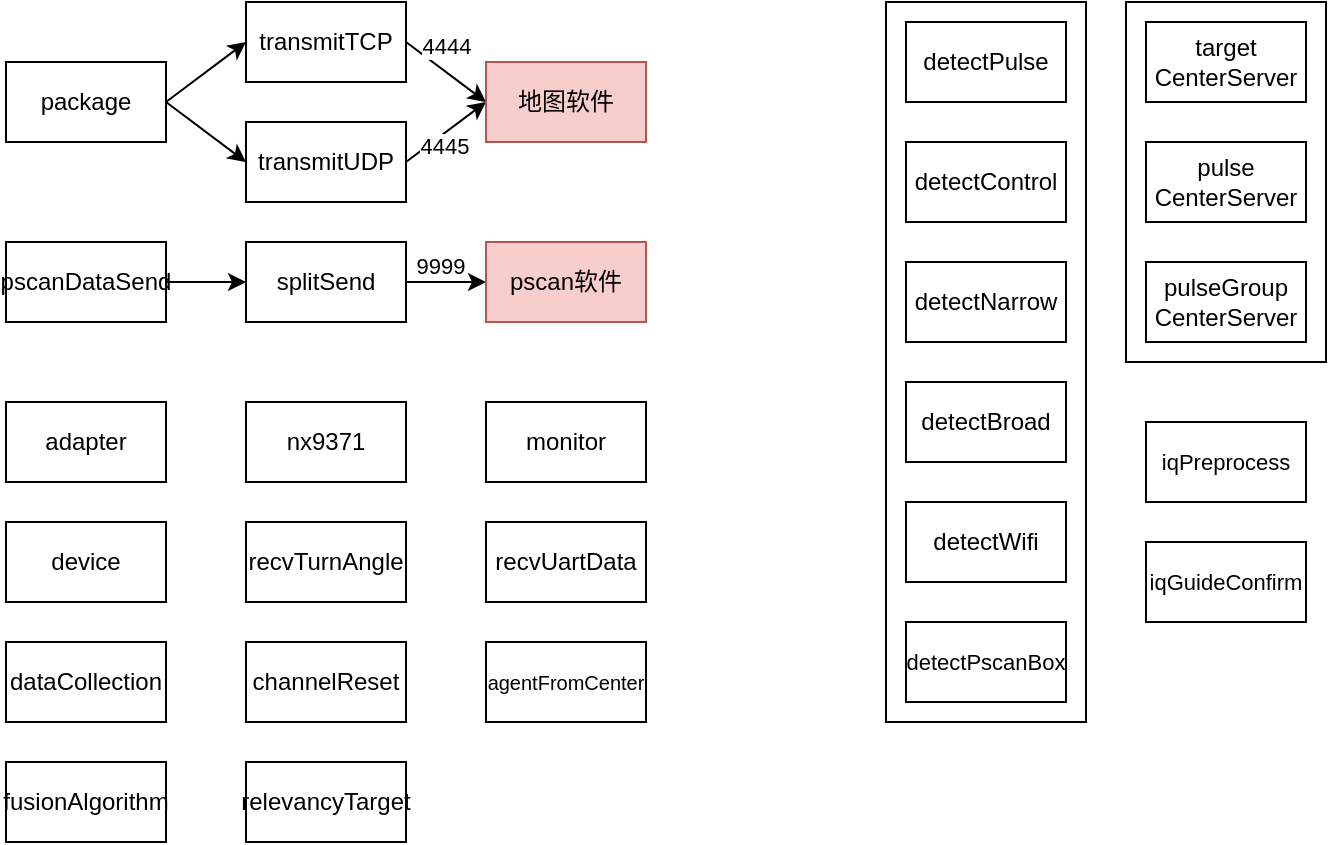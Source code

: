 <mxfile version="25.0.3">
  <diagram name="第 1 页" id="c-wLTQE5T7fWN2uGCTkj">
    <mxGraphModel dx="989" dy="521" grid="1" gridSize="10" guides="1" tooltips="1" connect="1" arrows="1" fold="1" page="1" pageScale="1" pageWidth="827" pageHeight="1169" math="0" shadow="0">
      <root>
        <mxCell id="0" />
        <mxCell id="1" parent="0" />
        <mxCell id="RkxBlU55WuZMnkj0bOeG-3" style="rounded=0;orthogonalLoop=1;jettySize=auto;html=1;exitX=1;exitY=0.5;exitDx=0;exitDy=0;entryX=0;entryY=0.5;entryDx=0;entryDy=0;" edge="1" parent="1" source="tVdQTuVEDTe3-TB5gP0G-1" target="RkxBlU55WuZMnkj0bOeG-2">
          <mxGeometry relative="1" as="geometry" />
        </mxCell>
        <mxCell id="RkxBlU55WuZMnkj0bOeG-4" value="4444" style="edgeLabel;html=1;align=center;verticalAlign=middle;resizable=0;points=[];" vertex="1" connectable="0" parent="RkxBlU55WuZMnkj0bOeG-3">
          <mxGeometry x="-0.174" y="1" relative="1" as="geometry">
            <mxPoint x="3" y="-10" as="offset" />
          </mxGeometry>
        </mxCell>
        <mxCell id="tVdQTuVEDTe3-TB5gP0G-1" value="transmitTCP" style="rounded=0;whiteSpace=wrap;html=1;" parent="1" vertex="1">
          <mxGeometry x="200" y="320" width="80" height="40" as="geometry" />
        </mxCell>
        <mxCell id="RkxBlU55WuZMnkj0bOeG-32" style="rounded=0;orthogonalLoop=1;jettySize=auto;html=1;exitX=1;exitY=0.5;exitDx=0;exitDy=0;entryX=0;entryY=0.5;entryDx=0;entryDy=0;" edge="1" parent="1" source="RkxBlU55WuZMnkj0bOeG-1" target="RkxBlU55WuZMnkj0bOeG-2">
          <mxGeometry relative="1" as="geometry" />
        </mxCell>
        <mxCell id="RkxBlU55WuZMnkj0bOeG-33" value="4445" style="edgeLabel;html=1;align=center;verticalAlign=middle;resizable=0;points=[];" vertex="1" connectable="0" parent="RkxBlU55WuZMnkj0bOeG-32">
          <mxGeometry x="-0.085" y="-1" relative="1" as="geometry">
            <mxPoint y="5" as="offset" />
          </mxGeometry>
        </mxCell>
        <mxCell id="RkxBlU55WuZMnkj0bOeG-1" value="transmitUDP" style="rounded=0;whiteSpace=wrap;html=1;" vertex="1" parent="1">
          <mxGeometry x="200" y="380" width="80" height="40" as="geometry" />
        </mxCell>
        <mxCell id="RkxBlU55WuZMnkj0bOeG-2" value="地图软件" style="rounded=0;whiteSpace=wrap;html=1;fillColor=#f8cecc;strokeColor=#b85450;" vertex="1" parent="1">
          <mxGeometry x="320" y="350" width="80" height="40" as="geometry" />
        </mxCell>
        <mxCell id="RkxBlU55WuZMnkj0bOeG-5" value="monitor" style="rounded=0;whiteSpace=wrap;html=1;" vertex="1" parent="1">
          <mxGeometry x="320" y="520" width="80" height="40" as="geometry" />
        </mxCell>
        <mxCell id="RkxBlU55WuZMnkj0bOeG-9" value="nx9371" style="rounded=0;whiteSpace=wrap;html=1;" vertex="1" parent="1">
          <mxGeometry x="200" y="520" width="80" height="40" as="geometry" />
        </mxCell>
        <mxCell id="RkxBlU55WuZMnkj0bOeG-18" value="" style="group" vertex="1" connectable="0" parent="1">
          <mxGeometry x="640" y="320" width="100" height="180" as="geometry" />
        </mxCell>
        <mxCell id="RkxBlU55WuZMnkj0bOeG-17" value="" style="rounded=0;whiteSpace=wrap;html=1;fillColor=none;" vertex="1" parent="RkxBlU55WuZMnkj0bOeG-18">
          <mxGeometry width="100" height="180" as="geometry" />
        </mxCell>
        <mxCell id="RkxBlU55WuZMnkj0bOeG-6" value="target&lt;div&gt;CenterServer&lt;/div&gt;" style="rounded=0;whiteSpace=wrap;html=1;" vertex="1" parent="RkxBlU55WuZMnkj0bOeG-18">
          <mxGeometry x="10" y="10" width="80" height="40" as="geometry" />
        </mxCell>
        <mxCell id="RkxBlU55WuZMnkj0bOeG-7" value="pulse&lt;div&gt;CenterServer&lt;/div&gt;" style="rounded=0;whiteSpace=wrap;html=1;" vertex="1" parent="RkxBlU55WuZMnkj0bOeG-18">
          <mxGeometry x="10" y="70" width="80" height="40" as="geometry" />
        </mxCell>
        <mxCell id="RkxBlU55WuZMnkj0bOeG-8" value="pulseGroup&lt;div&gt;CenterServer&lt;/div&gt;" style="rounded=0;whiteSpace=wrap;html=1;" vertex="1" parent="RkxBlU55WuZMnkj0bOeG-18">
          <mxGeometry x="10" y="130" width="80" height="40" as="geometry" />
        </mxCell>
        <mxCell id="RkxBlU55WuZMnkj0bOeG-15" value="" style="rounded=0;whiteSpace=wrap;html=1;fillColor=none;" vertex="1" parent="1">
          <mxGeometry x="520" y="320" width="100" height="360" as="geometry" />
        </mxCell>
        <mxCell id="RkxBlU55WuZMnkj0bOeG-10" value="detectPulse" style="rounded=0;whiteSpace=wrap;html=1;" vertex="1" parent="1">
          <mxGeometry x="530" y="330" width="80" height="40" as="geometry" />
        </mxCell>
        <mxCell id="RkxBlU55WuZMnkj0bOeG-11" value="detectControl" style="rounded=0;whiteSpace=wrap;html=1;" vertex="1" parent="1">
          <mxGeometry x="530" y="390" width="80" height="40" as="geometry" />
        </mxCell>
        <mxCell id="RkxBlU55WuZMnkj0bOeG-12" value="detectNarrow" style="rounded=0;whiteSpace=wrap;html=1;" vertex="1" parent="1">
          <mxGeometry x="530" y="450" width="80" height="40" as="geometry" />
        </mxCell>
        <mxCell id="RkxBlU55WuZMnkj0bOeG-13" value="detectBroad" style="rounded=0;whiteSpace=wrap;html=1;" vertex="1" parent="1">
          <mxGeometry x="530" y="510" width="80" height="40" as="geometry" />
        </mxCell>
        <mxCell id="RkxBlU55WuZMnkj0bOeG-14" value="detectWifi" style="rounded=0;whiteSpace=wrap;html=1;" vertex="1" parent="1">
          <mxGeometry x="530" y="570" width="80" height="40" as="geometry" />
        </mxCell>
        <mxCell id="RkxBlU55WuZMnkj0bOeG-19" value="detectPscanBox" style="rounded=0;whiteSpace=wrap;html=1;fontSize=11;" vertex="1" parent="1">
          <mxGeometry x="530" y="630" width="80" height="40" as="geometry" />
        </mxCell>
        <mxCell id="RkxBlU55WuZMnkj0bOeG-20" value="device" style="rounded=0;whiteSpace=wrap;html=1;" vertex="1" parent="1">
          <mxGeometry x="80" y="580" width="80" height="40" as="geometry" />
        </mxCell>
        <mxCell id="RkxBlU55WuZMnkj0bOeG-23" style="edgeStyle=orthogonalEdgeStyle;rounded=0;orthogonalLoop=1;jettySize=auto;html=1;exitX=1;exitY=0.5;exitDx=0;exitDy=0;entryX=0;entryY=0.5;entryDx=0;entryDy=0;" edge="1" parent="1" source="RkxBlU55WuZMnkj0bOeG-21" target="RkxBlU55WuZMnkj0bOeG-22">
          <mxGeometry relative="1" as="geometry" />
        </mxCell>
        <mxCell id="RkxBlU55WuZMnkj0bOeG-21" value="pscanDataSend" style="rounded=0;whiteSpace=wrap;html=1;" vertex="1" parent="1">
          <mxGeometry x="80" y="440" width="80" height="40" as="geometry" />
        </mxCell>
        <mxCell id="RkxBlU55WuZMnkj0bOeG-25" style="edgeStyle=orthogonalEdgeStyle;rounded=0;orthogonalLoop=1;jettySize=auto;html=1;exitX=1;exitY=0.5;exitDx=0;exitDy=0;entryX=0;entryY=0.5;entryDx=0;entryDy=0;" edge="1" parent="1" source="RkxBlU55WuZMnkj0bOeG-22" target="RkxBlU55WuZMnkj0bOeG-24">
          <mxGeometry relative="1" as="geometry" />
        </mxCell>
        <mxCell id="RkxBlU55WuZMnkj0bOeG-26" value="9999" style="edgeLabel;html=1;align=center;verticalAlign=middle;resizable=0;points=[];" vertex="1" connectable="0" parent="RkxBlU55WuZMnkj0bOeG-25">
          <mxGeometry x="-0.207" y="2" relative="1" as="geometry">
            <mxPoint x="1" y="-6" as="offset" />
          </mxGeometry>
        </mxCell>
        <mxCell id="RkxBlU55WuZMnkj0bOeG-22" value="splitSend" style="rounded=0;whiteSpace=wrap;html=1;" vertex="1" parent="1">
          <mxGeometry x="200" y="440" width="80" height="40" as="geometry" />
        </mxCell>
        <mxCell id="RkxBlU55WuZMnkj0bOeG-24" value="pscan软件" style="rounded=0;whiteSpace=wrap;html=1;fillColor=#f8cecc;strokeColor=#b85450;" vertex="1" parent="1">
          <mxGeometry x="320" y="440" width="80" height="40" as="geometry" />
        </mxCell>
        <mxCell id="RkxBlU55WuZMnkj0bOeG-27" value="iqGuideConfirm" style="rounded=0;whiteSpace=wrap;html=1;fontSize=11;" vertex="1" parent="1">
          <mxGeometry x="650" y="590" width="80" height="40" as="geometry" />
        </mxCell>
        <mxCell id="RkxBlU55WuZMnkj0bOeG-28" value="iqPreprocess" style="rounded=0;whiteSpace=wrap;html=1;fontSize=11;" vertex="1" parent="1">
          <mxGeometry x="650" y="530" width="80" height="40" as="geometry" />
        </mxCell>
        <mxCell id="RkxBlU55WuZMnkj0bOeG-30" style="rounded=0;orthogonalLoop=1;jettySize=auto;html=1;exitX=1;exitY=0.5;exitDx=0;exitDy=0;entryX=0;entryY=0.5;entryDx=0;entryDy=0;" edge="1" parent="1" source="RkxBlU55WuZMnkj0bOeG-29" target="tVdQTuVEDTe3-TB5gP0G-1">
          <mxGeometry relative="1" as="geometry" />
        </mxCell>
        <mxCell id="RkxBlU55WuZMnkj0bOeG-31" style="rounded=0;orthogonalLoop=1;jettySize=auto;html=1;exitX=1;exitY=0.5;exitDx=0;exitDy=0;entryX=0;entryY=0.5;entryDx=0;entryDy=0;" edge="1" parent="1" source="RkxBlU55WuZMnkj0bOeG-29" target="RkxBlU55WuZMnkj0bOeG-1">
          <mxGeometry relative="1" as="geometry" />
        </mxCell>
        <mxCell id="RkxBlU55WuZMnkj0bOeG-29" value="package" style="rounded=0;whiteSpace=wrap;html=1;" vertex="1" parent="1">
          <mxGeometry x="80" y="350" width="80" height="40" as="geometry" />
        </mxCell>
        <mxCell id="RkxBlU55WuZMnkj0bOeG-34" value="adapter" style="rounded=0;whiteSpace=wrap;html=1;" vertex="1" parent="1">
          <mxGeometry x="80" y="520" width="80" height="40" as="geometry" />
        </mxCell>
        <mxCell id="RkxBlU55WuZMnkj0bOeG-35" value="recvTurnAngle" style="rounded=0;whiteSpace=wrap;html=1;" vertex="1" parent="1">
          <mxGeometry x="200" y="580" width="80" height="40" as="geometry" />
        </mxCell>
        <mxCell id="RkxBlU55WuZMnkj0bOeG-36" value="recvUartData" style="rounded=0;whiteSpace=wrap;html=1;" vertex="1" parent="1">
          <mxGeometry x="320" y="580" width="80" height="40" as="geometry" />
        </mxCell>
        <mxCell id="RkxBlU55WuZMnkj0bOeG-37" value="dataCollection" style="rounded=0;whiteSpace=wrap;html=1;" vertex="1" parent="1">
          <mxGeometry x="80" y="640" width="80" height="40" as="geometry" />
        </mxCell>
        <mxCell id="RkxBlU55WuZMnkj0bOeG-38" value="channelReset" style="rounded=0;whiteSpace=wrap;html=1;" vertex="1" parent="1">
          <mxGeometry x="200" y="640" width="80" height="40" as="geometry" />
        </mxCell>
        <mxCell id="RkxBlU55WuZMnkj0bOeG-39" value="agentFromCenter" style="rounded=0;whiteSpace=wrap;html=1;fontSize=10;" vertex="1" parent="1">
          <mxGeometry x="320" y="640" width="80" height="40" as="geometry" />
        </mxCell>
        <mxCell id="RkxBlU55WuZMnkj0bOeG-40" value="fusionAlgorithm" style="rounded=0;whiteSpace=wrap;html=1;" vertex="1" parent="1">
          <mxGeometry x="80" y="700" width="80" height="40" as="geometry" />
        </mxCell>
        <mxCell id="RkxBlU55WuZMnkj0bOeG-41" value="relevancyTarget" style="rounded=0;whiteSpace=wrap;html=1;" vertex="1" parent="1">
          <mxGeometry x="200" y="700" width="80" height="40" as="geometry" />
        </mxCell>
      </root>
    </mxGraphModel>
  </diagram>
</mxfile>
